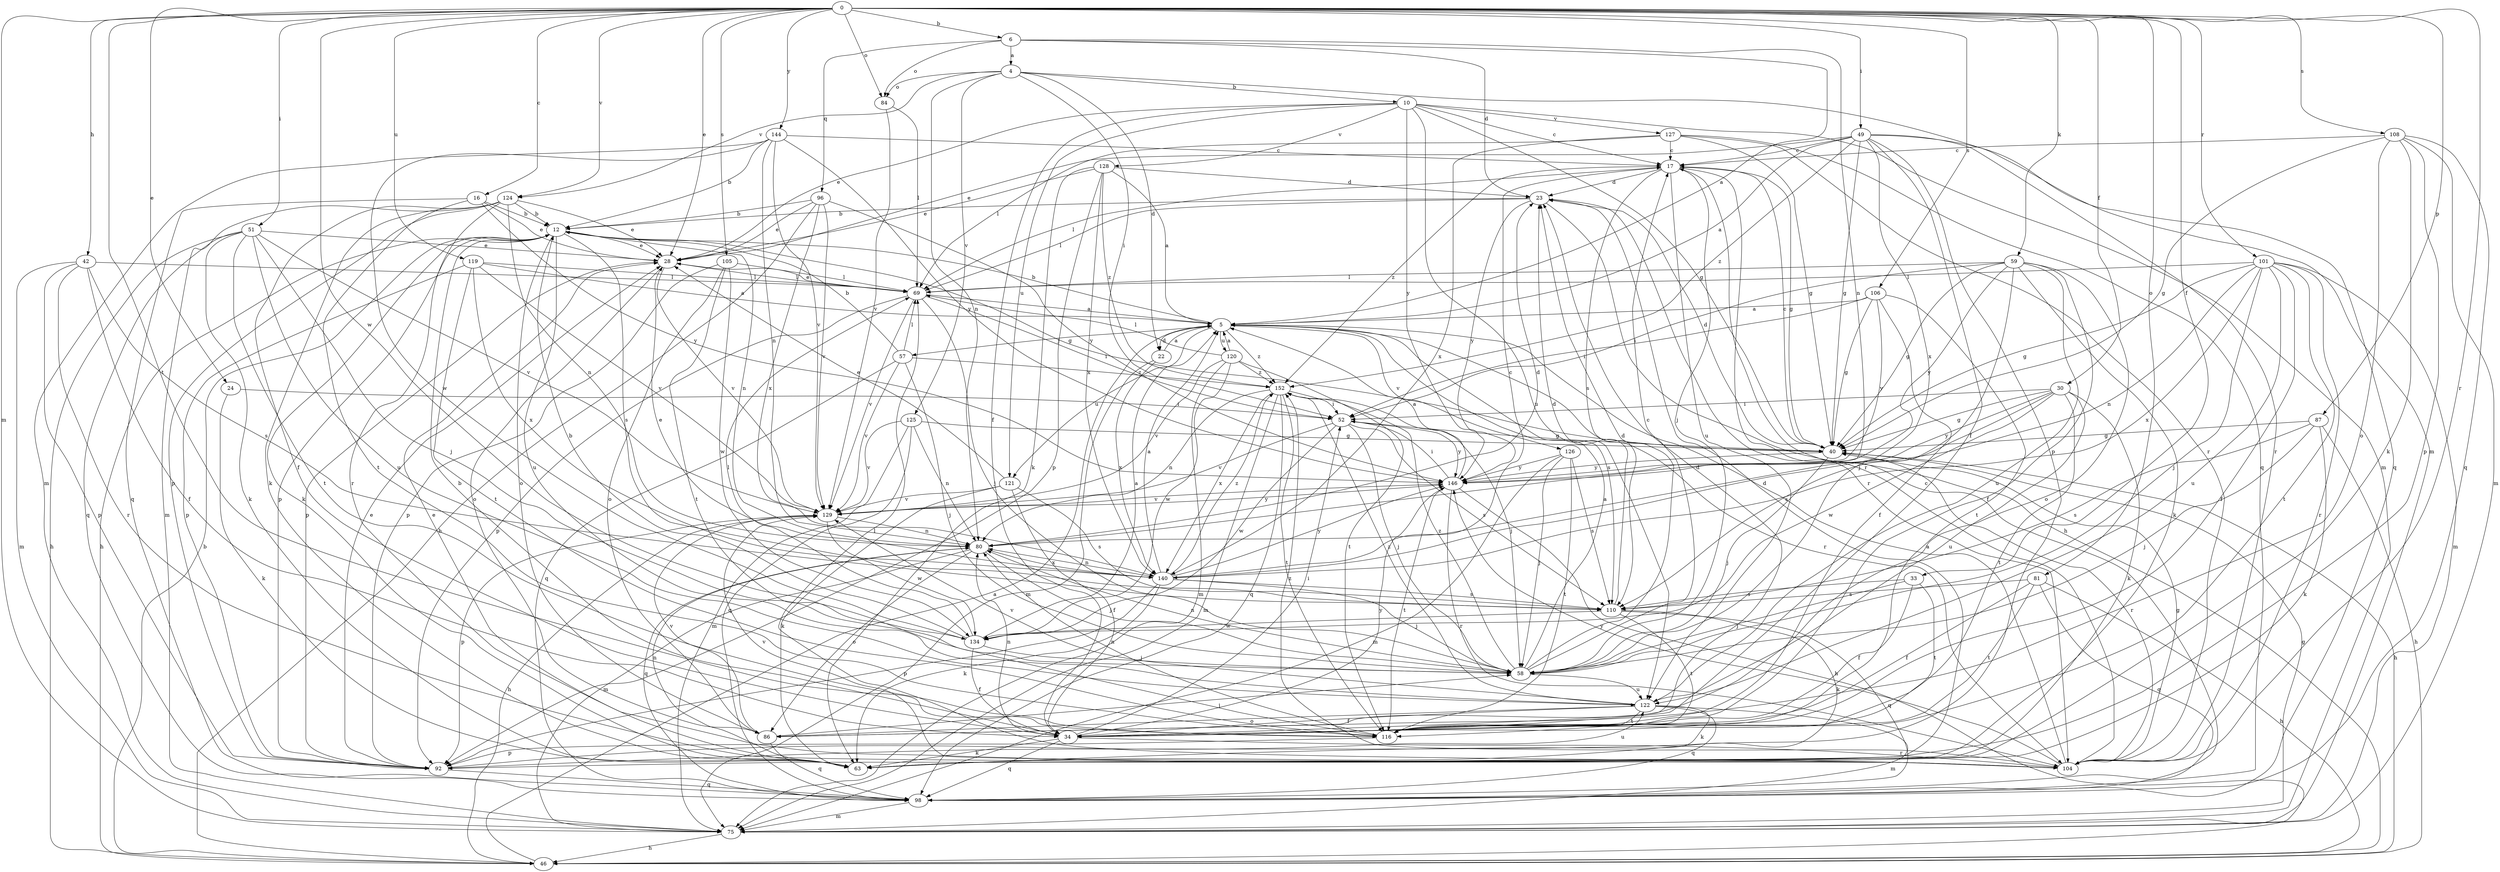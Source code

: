 strict digraph  {
0;
4;
5;
6;
10;
12;
16;
17;
22;
23;
24;
28;
30;
33;
34;
40;
42;
46;
49;
51;
52;
57;
58;
59;
63;
69;
75;
80;
81;
84;
86;
87;
92;
96;
98;
101;
104;
105;
106;
108;
110;
116;
119;
120;
121;
122;
124;
125;
126;
127;
128;
129;
134;
140;
144;
146;
152;
0 -> 6  [label=b];
0 -> 16  [label=c];
0 -> 24  [label=e];
0 -> 28  [label=e];
0 -> 30  [label=f];
0 -> 33  [label=f];
0 -> 42  [label=h];
0 -> 49  [label=i];
0 -> 51  [label=i];
0 -> 59  [label=k];
0 -> 75  [label=m];
0 -> 81  [label=o];
0 -> 84  [label=o];
0 -> 87  [label=p];
0 -> 101  [label=r];
0 -> 104  [label=r];
0 -> 105  [label=s];
0 -> 106  [label=s];
0 -> 108  [label=s];
0 -> 116  [label=t];
0 -> 119  [label=u];
0 -> 124  [label=v];
0 -> 134  [label=w];
0 -> 144  [label=y];
4 -> 10  [label=b];
4 -> 22  [label=d];
4 -> 52  [label=i];
4 -> 75  [label=m];
4 -> 80  [label=n];
4 -> 84  [label=o];
4 -> 124  [label=v];
4 -> 125  [label=v];
5 -> 12  [label=b];
5 -> 22  [label=d];
5 -> 57  [label=j];
5 -> 104  [label=r];
5 -> 110  [label=s];
5 -> 120  [label=u];
5 -> 121  [label=u];
5 -> 126  [label=v];
5 -> 152  [label=z];
6 -> 4  [label=a];
6 -> 5  [label=a];
6 -> 23  [label=d];
6 -> 80  [label=n];
6 -> 84  [label=o];
6 -> 96  [label=q];
10 -> 17  [label=c];
10 -> 28  [label=e];
10 -> 34  [label=f];
10 -> 40  [label=g];
10 -> 75  [label=m];
10 -> 121  [label=u];
10 -> 122  [label=u];
10 -> 127  [label=v];
10 -> 128  [label=v];
10 -> 146  [label=y];
12 -> 28  [label=e];
12 -> 40  [label=g];
12 -> 46  [label=h];
12 -> 63  [label=k];
12 -> 80  [label=n];
12 -> 86  [label=o];
12 -> 92  [label=p];
12 -> 110  [label=s];
12 -> 122  [label=u];
16 -> 12  [label=b];
16 -> 28  [label=e];
16 -> 98  [label=q];
16 -> 116  [label=t];
16 -> 146  [label=y];
17 -> 23  [label=d];
17 -> 40  [label=g];
17 -> 58  [label=j];
17 -> 69  [label=l];
17 -> 104  [label=r];
17 -> 110  [label=s];
17 -> 122  [label=u];
17 -> 152  [label=z];
22 -> 5  [label=a];
22 -> 75  [label=m];
22 -> 140  [label=x];
23 -> 12  [label=b];
23 -> 46  [label=h];
23 -> 69  [label=l];
23 -> 104  [label=r];
23 -> 146  [label=y];
24 -> 52  [label=i];
24 -> 63  [label=k];
28 -> 69  [label=l];
28 -> 86  [label=o];
28 -> 92  [label=p];
28 -> 129  [label=v];
30 -> 40  [label=g];
30 -> 52  [label=i];
30 -> 63  [label=k];
30 -> 110  [label=s];
30 -> 116  [label=t];
30 -> 122  [label=u];
30 -> 134  [label=w];
30 -> 146  [label=y];
33 -> 34  [label=f];
33 -> 58  [label=j];
33 -> 110  [label=s];
33 -> 116  [label=t];
34 -> 12  [label=b];
34 -> 23  [label=d];
34 -> 52  [label=i];
34 -> 63  [label=k];
34 -> 80  [label=n];
34 -> 98  [label=q];
34 -> 104  [label=r];
34 -> 146  [label=y];
40 -> 17  [label=c];
40 -> 23  [label=d];
40 -> 46  [label=h];
40 -> 58  [label=j];
40 -> 104  [label=r];
40 -> 146  [label=y];
42 -> 34  [label=f];
42 -> 69  [label=l];
42 -> 75  [label=m];
42 -> 92  [label=p];
42 -> 104  [label=r];
42 -> 110  [label=s];
46 -> 5  [label=a];
46 -> 12  [label=b];
49 -> 5  [label=a];
49 -> 17  [label=c];
49 -> 28  [label=e];
49 -> 34  [label=f];
49 -> 40  [label=g];
49 -> 92  [label=p];
49 -> 98  [label=q];
49 -> 104  [label=r];
49 -> 140  [label=x];
49 -> 152  [label=z];
51 -> 28  [label=e];
51 -> 46  [label=h];
51 -> 58  [label=j];
51 -> 63  [label=k];
51 -> 98  [label=q];
51 -> 116  [label=t];
51 -> 122  [label=u];
51 -> 129  [label=v];
52 -> 40  [label=g];
52 -> 58  [label=j];
52 -> 110  [label=s];
52 -> 129  [label=v];
52 -> 134  [label=w];
52 -> 146  [label=y];
57 -> 12  [label=b];
57 -> 58  [label=j];
57 -> 69  [label=l];
57 -> 98  [label=q];
57 -> 129  [label=v];
57 -> 152  [label=z];
58 -> 5  [label=a];
58 -> 17  [label=c];
58 -> 23  [label=d];
58 -> 80  [label=n];
58 -> 122  [label=u];
58 -> 152  [label=z];
59 -> 34  [label=f];
59 -> 40  [label=g];
59 -> 52  [label=i];
59 -> 58  [label=j];
59 -> 63  [label=k];
59 -> 69  [label=l];
59 -> 86  [label=o];
59 -> 122  [label=u];
59 -> 146  [label=y];
63 -> 23  [label=d];
63 -> 28  [label=e];
63 -> 80  [label=n];
69 -> 5  [label=a];
69 -> 28  [label=e];
69 -> 52  [label=i];
69 -> 58  [label=j];
69 -> 92  [label=p];
69 -> 129  [label=v];
75 -> 40  [label=g];
75 -> 46  [label=h];
80 -> 23  [label=d];
80 -> 58  [label=j];
80 -> 75  [label=m];
80 -> 86  [label=o];
80 -> 98  [label=q];
80 -> 140  [label=x];
81 -> 34  [label=f];
81 -> 46  [label=h];
81 -> 98  [label=q];
81 -> 110  [label=s];
81 -> 116  [label=t];
84 -> 69  [label=l];
84 -> 129  [label=v];
86 -> 58  [label=j];
86 -> 98  [label=q];
86 -> 129  [label=v];
87 -> 40  [label=g];
87 -> 46  [label=h];
87 -> 58  [label=j];
87 -> 63  [label=k];
87 -> 110  [label=s];
92 -> 28  [label=e];
92 -> 98  [label=q];
92 -> 122  [label=u];
96 -> 12  [label=b];
96 -> 28  [label=e];
96 -> 46  [label=h];
96 -> 129  [label=v];
96 -> 140  [label=x];
96 -> 146  [label=y];
98 -> 17  [label=c];
98 -> 75  [label=m];
101 -> 34  [label=f];
101 -> 40  [label=g];
101 -> 58  [label=j];
101 -> 69  [label=l];
101 -> 75  [label=m];
101 -> 80  [label=n];
101 -> 104  [label=r];
101 -> 116  [label=t];
101 -> 122  [label=u];
101 -> 140  [label=x];
104 -> 5  [label=a];
104 -> 40  [label=g];
104 -> 69  [label=l];
104 -> 129  [label=v];
104 -> 146  [label=y];
104 -> 152  [label=z];
105 -> 69  [label=l];
105 -> 86  [label=o];
105 -> 92  [label=p];
105 -> 116  [label=t];
105 -> 134  [label=w];
106 -> 5  [label=a];
106 -> 34  [label=f];
106 -> 40  [label=g];
106 -> 52  [label=i];
106 -> 116  [label=t];
106 -> 146  [label=y];
108 -> 17  [label=c];
108 -> 40  [label=g];
108 -> 63  [label=k];
108 -> 75  [label=m];
108 -> 86  [label=o];
108 -> 92  [label=p];
108 -> 98  [label=q];
110 -> 23  [label=d];
110 -> 63  [label=k];
110 -> 98  [label=q];
110 -> 116  [label=t];
110 -> 134  [label=w];
116 -> 80  [label=n];
116 -> 92  [label=p];
119 -> 5  [label=a];
119 -> 69  [label=l];
119 -> 92  [label=p];
119 -> 116  [label=t];
119 -> 129  [label=v];
119 -> 140  [label=x];
120 -> 5  [label=a];
120 -> 69  [label=l];
120 -> 75  [label=m];
120 -> 116  [label=t];
120 -> 129  [label=v];
120 -> 134  [label=w];
120 -> 152  [label=z];
121 -> 28  [label=e];
121 -> 34  [label=f];
121 -> 63  [label=k];
121 -> 110  [label=s];
121 -> 129  [label=v];
122 -> 34  [label=f];
122 -> 63  [label=k];
122 -> 75  [label=m];
122 -> 86  [label=o];
122 -> 98  [label=q];
122 -> 116  [label=t];
122 -> 129  [label=v];
122 -> 152  [label=z];
124 -> 12  [label=b];
124 -> 28  [label=e];
124 -> 34  [label=f];
124 -> 63  [label=k];
124 -> 75  [label=m];
124 -> 80  [label=n];
124 -> 92  [label=p];
124 -> 104  [label=r];
125 -> 40  [label=g];
125 -> 75  [label=m];
125 -> 80  [label=n];
125 -> 98  [label=q];
125 -> 129  [label=v];
126 -> 58  [label=j];
126 -> 75  [label=m];
126 -> 110  [label=s];
126 -> 116  [label=t];
126 -> 146  [label=y];
127 -> 17  [label=c];
127 -> 40  [label=g];
127 -> 69  [label=l];
127 -> 98  [label=q];
127 -> 104  [label=r];
127 -> 140  [label=x];
128 -> 5  [label=a];
128 -> 23  [label=d];
128 -> 28  [label=e];
128 -> 63  [label=k];
128 -> 92  [label=p];
128 -> 140  [label=x];
128 -> 152  [label=z];
129 -> 46  [label=h];
129 -> 80  [label=n];
129 -> 92  [label=p];
129 -> 134  [label=w];
129 -> 146  [label=y];
134 -> 5  [label=a];
134 -> 12  [label=b];
134 -> 34  [label=f];
134 -> 58  [label=j];
134 -> 69  [label=l];
140 -> 5  [label=a];
140 -> 17  [label=c];
140 -> 28  [label=e];
140 -> 58  [label=j];
140 -> 63  [label=k];
140 -> 80  [label=n];
140 -> 92  [label=p];
140 -> 110  [label=s];
140 -> 146  [label=y];
140 -> 152  [label=z];
144 -> 12  [label=b];
144 -> 17  [label=c];
144 -> 75  [label=m];
144 -> 80  [label=n];
144 -> 129  [label=v];
144 -> 134  [label=w];
144 -> 146  [label=y];
146 -> 5  [label=a];
146 -> 46  [label=h];
146 -> 52  [label=i];
146 -> 104  [label=r];
146 -> 116  [label=t];
146 -> 129  [label=v];
152 -> 52  [label=i];
152 -> 58  [label=j];
152 -> 75  [label=m];
152 -> 80  [label=n];
152 -> 98  [label=q];
152 -> 116  [label=t];
152 -> 140  [label=x];
}
